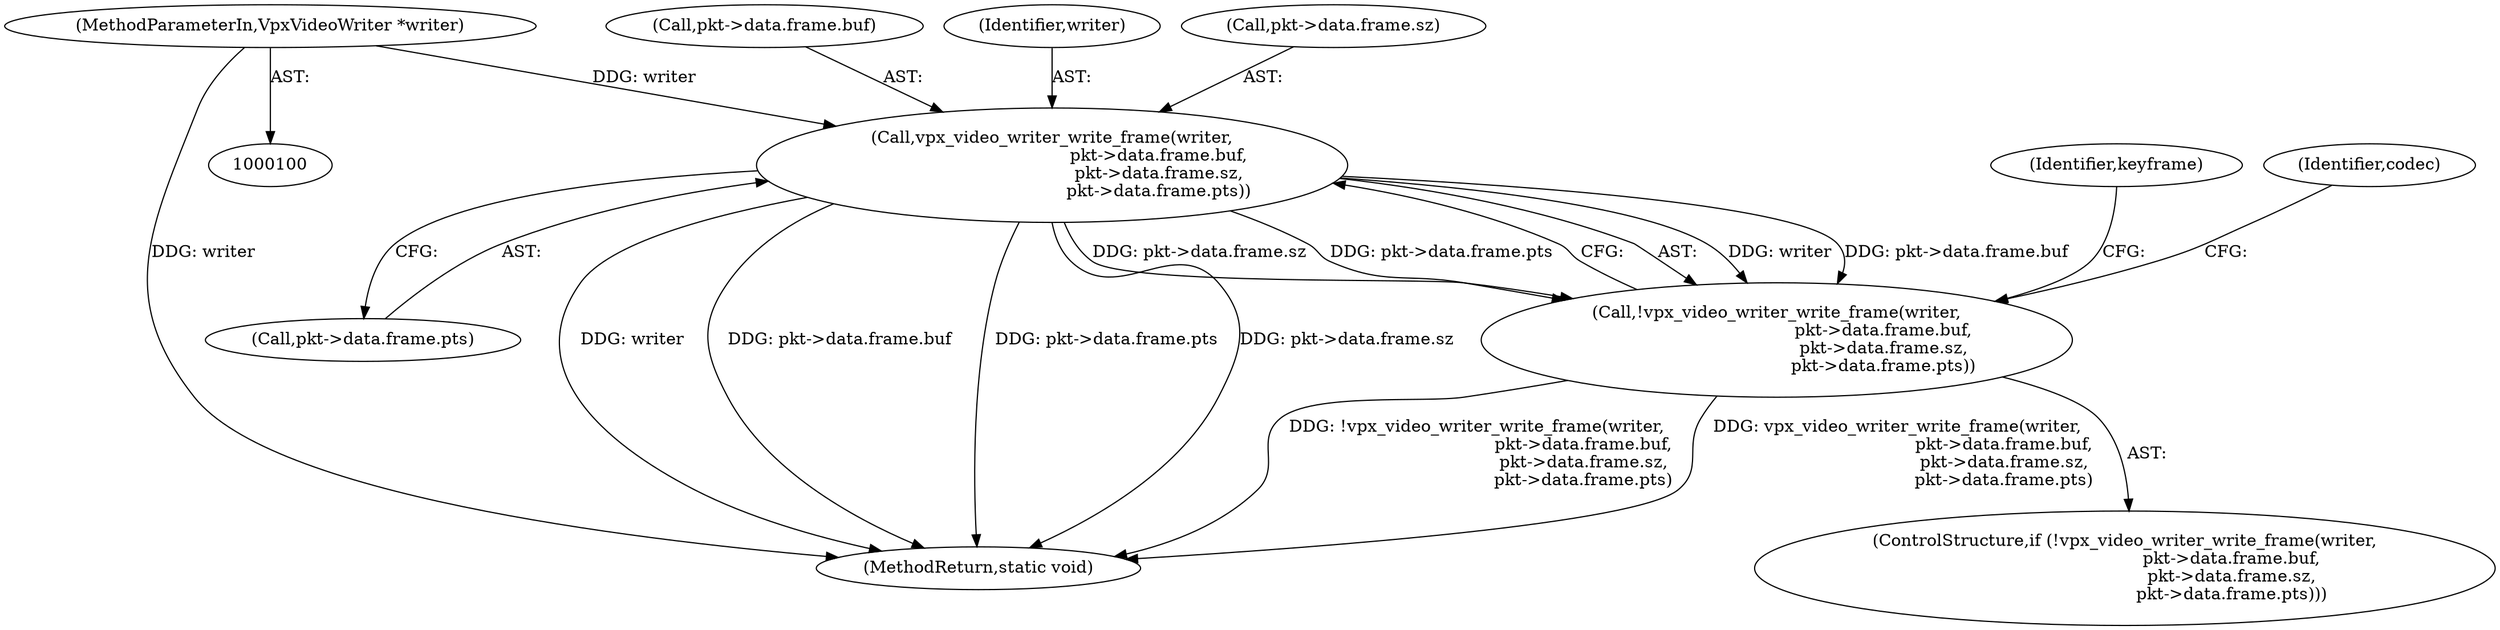 digraph "1_Android_5a9753fca56f0eeb9f61e342b2fccffc364f9426_6@API" {
"1000164" [label="(Call,vpx_video_writer_write_frame(writer,\n                                        pkt->data.frame.buf,\n                                        pkt->data.frame.sz,\n                                        pkt->data.frame.pts))"];
"1000104" [label="(MethodParameterIn,VpxVideoWriter *writer)"];
"1000163" [label="(Call,!vpx_video_writer_write_frame(writer,\n                                        pkt->data.frame.buf,\n                                        pkt->data.frame.sz,\n                                        pkt->data.frame.pts))"];
"1000166" [label="(Call,pkt->data.frame.buf)"];
"1000165" [label="(Identifier,writer)"];
"1000193" [label="(Identifier,keyframe)"];
"1000180" [label="(Call,pkt->data.frame.pts)"];
"1000162" [label="(ControlStructure,if (!vpx_video_writer_write_frame(writer,\n                                        pkt->data.frame.buf,\n                                        pkt->data.frame.sz,\n                                        pkt->data.frame.pts)))"];
"1000104" [label="(MethodParameterIn,VpxVideoWriter *writer)"];
"1000189" [label="(Identifier,codec)"];
"1000173" [label="(Call,pkt->data.frame.sz)"];
"1000163" [label="(Call,!vpx_video_writer_write_frame(writer,\n                                        pkt->data.frame.buf,\n                                        pkt->data.frame.sz,\n                                        pkt->data.frame.pts))"];
"1000198" [label="(MethodReturn,static void)"];
"1000164" [label="(Call,vpx_video_writer_write_frame(writer,\n                                        pkt->data.frame.buf,\n                                        pkt->data.frame.sz,\n                                        pkt->data.frame.pts))"];
"1000164" -> "1000163"  [label="AST: "];
"1000164" -> "1000180"  [label="CFG: "];
"1000165" -> "1000164"  [label="AST: "];
"1000166" -> "1000164"  [label="AST: "];
"1000173" -> "1000164"  [label="AST: "];
"1000180" -> "1000164"  [label="AST: "];
"1000163" -> "1000164"  [label="CFG: "];
"1000164" -> "1000198"  [label="DDG: writer"];
"1000164" -> "1000198"  [label="DDG: pkt->data.frame.buf"];
"1000164" -> "1000198"  [label="DDG: pkt->data.frame.pts"];
"1000164" -> "1000198"  [label="DDG: pkt->data.frame.sz"];
"1000164" -> "1000163"  [label="DDG: writer"];
"1000164" -> "1000163"  [label="DDG: pkt->data.frame.buf"];
"1000164" -> "1000163"  [label="DDG: pkt->data.frame.sz"];
"1000164" -> "1000163"  [label="DDG: pkt->data.frame.pts"];
"1000104" -> "1000164"  [label="DDG: writer"];
"1000104" -> "1000100"  [label="AST: "];
"1000104" -> "1000198"  [label="DDG: writer"];
"1000163" -> "1000162"  [label="AST: "];
"1000189" -> "1000163"  [label="CFG: "];
"1000193" -> "1000163"  [label="CFG: "];
"1000163" -> "1000198"  [label="DDG: vpx_video_writer_write_frame(writer,\n                                        pkt->data.frame.buf,\n                                        pkt->data.frame.sz,\n                                        pkt->data.frame.pts)"];
"1000163" -> "1000198"  [label="DDG: !vpx_video_writer_write_frame(writer,\n                                        pkt->data.frame.buf,\n                                        pkt->data.frame.sz,\n                                        pkt->data.frame.pts)"];
}
